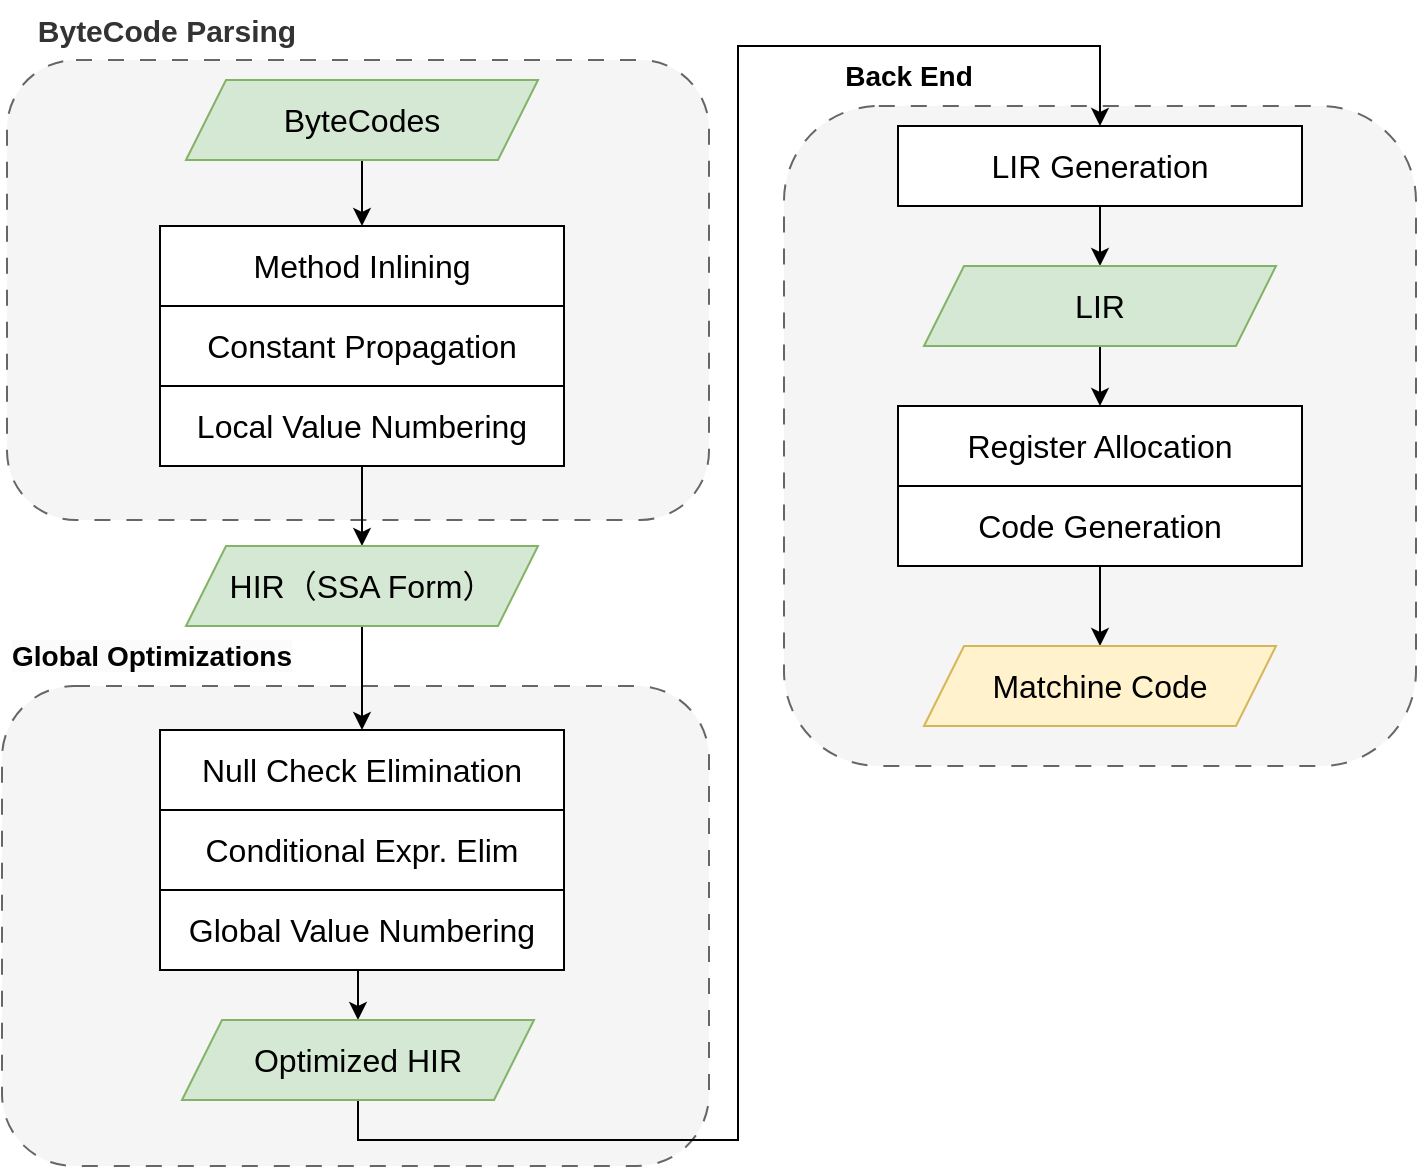 <mxfile version="26.0.16">
  <diagram name="Page-1" id="eACKEmgRbB43WLNYdqzP">
    <mxGraphModel dx="1678" dy="2057" grid="1" gridSize="10" guides="1" tooltips="1" connect="1" arrows="1" fold="1" page="1" pageScale="1" pageWidth="827" pageHeight="1169" math="0" shadow="0">
      <root>
        <mxCell id="0" />
        <mxCell id="1" parent="0" />
        <mxCell id="ay_-qDLqmh8nNOyMTvKw-12" value="" style="rounded=1;whiteSpace=wrap;html=1;align=left;verticalAlign=top;spacing=10;fillColor=#f5f5f5;strokeColor=#666666;fontColor=#333333;dashed=1;dashPattern=8 8;" vertex="1" parent="1">
          <mxGeometry x="483" y="-1020" width="316" height="330" as="geometry" />
        </mxCell>
        <mxCell id="ay_-qDLqmh8nNOyMTvKw-3" value="" style="rounded=1;whiteSpace=wrap;html=1;align=left;verticalAlign=top;spacing=10;fillColor=#f5f5f5;strokeColor=#666666;fontColor=#333333;dashed=1;dashPattern=8 8;" vertex="1" parent="1">
          <mxGeometry x="92" y="-730" width="353.5" height="240" as="geometry" />
        </mxCell>
        <mxCell id="L_D8-ZDLaAEp5K7gtA02-8" value="" style="rounded=1;whiteSpace=wrap;html=1;align=left;verticalAlign=top;spacing=10;fillColor=#f5f5f5;strokeColor=#666666;fontColor=#333333;dashed=1;dashPattern=8 8;" parent="1" vertex="1">
          <mxGeometry x="94.5" y="-1043" width="351" height="230" as="geometry" />
        </mxCell>
        <mxCell id="L_D8-ZDLaAEp5K7gtA02-21" style="edgeStyle=orthogonalEdgeStyle;rounded=0;orthogonalLoop=1;jettySize=auto;html=1;exitX=0.5;exitY=1;exitDx=0;exitDy=0;entryX=0.5;entryY=0;entryDx=0;entryDy=0;" parent="1" source="L_D8-ZDLaAEp5K7gtA02-3" target="L_D8-ZDLaAEp5K7gtA02-4" edge="1">
          <mxGeometry relative="1" as="geometry" />
        </mxCell>
        <mxCell id="L_D8-ZDLaAEp5K7gtA02-3" value="&lt;font style=&quot;font-size: 16px;&quot;&gt;ByteCodes&lt;/font&gt;" style="shape=parallelogram;perimeter=parallelogramPerimeter;whiteSpace=wrap;html=1;fixedSize=1;fillColor=#d5e8d4;strokeColor=#82b366;" parent="1" vertex="1">
          <mxGeometry x="184" y="-1033" width="176" height="40" as="geometry" />
        </mxCell>
        <mxCell id="L_D8-ZDLaAEp5K7gtA02-4" value="&lt;font style=&quot;font-size: 16px;&quot;&gt;Method Inlining&lt;/font&gt;" style="rounded=0;whiteSpace=wrap;html=1;" parent="1" vertex="1">
          <mxGeometry x="171" y="-960" width="202" height="40" as="geometry" />
        </mxCell>
        <mxCell id="L_D8-ZDLaAEp5K7gtA02-5" value="&lt;font style=&quot;font-size: 16px;&quot;&gt;Constant Propagation&lt;/font&gt;" style="rounded=0;whiteSpace=wrap;html=1;" parent="1" vertex="1">
          <mxGeometry x="171" y="-920" width="202" height="40" as="geometry" />
        </mxCell>
        <mxCell id="L_D8-ZDLaAEp5K7gtA02-22" style="edgeStyle=orthogonalEdgeStyle;rounded=0;orthogonalLoop=1;jettySize=auto;html=1;exitX=0.5;exitY=1;exitDx=0;exitDy=0;entryX=0.5;entryY=0;entryDx=0;entryDy=0;" parent="1" source="L_D8-ZDLaAEp5K7gtA02-6" target="L_D8-ZDLaAEp5K7gtA02-7" edge="1">
          <mxGeometry relative="1" as="geometry" />
        </mxCell>
        <mxCell id="L_D8-ZDLaAEp5K7gtA02-6" value="&lt;font style=&quot;font-size: 16px;&quot;&gt;Local Value Numbering&lt;/font&gt;" style="rounded=0;whiteSpace=wrap;html=1;" parent="1" vertex="1">
          <mxGeometry x="171" y="-880" width="202" height="40" as="geometry" />
        </mxCell>
        <mxCell id="ay_-qDLqmh8nNOyMTvKw-7" style="edgeStyle=orthogonalEdgeStyle;rounded=0;orthogonalLoop=1;jettySize=auto;html=1;exitX=0.5;exitY=1;exitDx=0;exitDy=0;entryX=0.5;entryY=0;entryDx=0;entryDy=0;" edge="1" parent="1" source="L_D8-ZDLaAEp5K7gtA02-7" target="L_D8-ZDLaAEp5K7gtA02-10">
          <mxGeometry relative="1" as="geometry" />
        </mxCell>
        <mxCell id="L_D8-ZDLaAEp5K7gtA02-7" value="&lt;font style=&quot;font-size: 16px;&quot;&gt;HIR（SSA Form）&lt;/font&gt;" style="shape=parallelogram;perimeter=parallelogramPerimeter;whiteSpace=wrap;html=1;fixedSize=1;fillColor=#d5e8d4;strokeColor=#82b366;" parent="1" vertex="1">
          <mxGeometry x="184" y="-800" width="176" height="40" as="geometry" />
        </mxCell>
        <mxCell id="L_D8-ZDLaAEp5K7gtA02-10" value="&lt;font style=&quot;font-size: 16px;&quot;&gt;Null Check Elimination&lt;/font&gt;" style="rounded=0;whiteSpace=wrap;html=1;" parent="1" vertex="1">
          <mxGeometry x="171" y="-708" width="202" height="40" as="geometry" />
        </mxCell>
        <mxCell id="L_D8-ZDLaAEp5K7gtA02-11" value="&lt;font style=&quot;font-size: 16px;&quot;&gt;Conditional Expr. Elim&lt;/font&gt;" style="rounded=0;whiteSpace=wrap;html=1;" parent="1" vertex="1">
          <mxGeometry x="171" y="-668" width="202" height="40" as="geometry" />
        </mxCell>
        <mxCell id="L_D8-ZDLaAEp5K7gtA02-24" style="edgeStyle=orthogonalEdgeStyle;rounded=0;orthogonalLoop=1;jettySize=auto;html=1;exitX=0.5;exitY=1;exitDx=0;exitDy=0;entryX=0.5;entryY=0;entryDx=0;entryDy=0;" parent="1" source="L_D8-ZDLaAEp5K7gtA02-12" target="L_D8-ZDLaAEp5K7gtA02-13" edge="1">
          <mxGeometry relative="1" as="geometry" />
        </mxCell>
        <mxCell id="L_D8-ZDLaAEp5K7gtA02-12" value="&lt;font style=&quot;font-size: 16px;&quot;&gt;Global Value Numbering&lt;/font&gt;" style="rounded=0;whiteSpace=wrap;html=1;" parent="1" vertex="1">
          <mxGeometry x="171" y="-628" width="202" height="40" as="geometry" />
        </mxCell>
        <mxCell id="ay_-qDLqmh8nNOyMTvKw-11" style="edgeStyle=orthogonalEdgeStyle;rounded=0;orthogonalLoop=1;jettySize=auto;html=1;exitX=0.5;exitY=1;exitDx=0;exitDy=0;entryX=0.5;entryY=0;entryDx=0;entryDy=0;" edge="1" parent="1" source="L_D8-ZDLaAEp5K7gtA02-13" target="L_D8-ZDLaAEp5K7gtA02-14">
          <mxGeometry relative="1" as="geometry">
            <Array as="points">
              <mxPoint x="270" y="-503" />
              <mxPoint x="460" y="-503" />
              <mxPoint x="460" y="-1050" />
              <mxPoint x="641" y="-1050" />
            </Array>
          </mxGeometry>
        </mxCell>
        <mxCell id="L_D8-ZDLaAEp5K7gtA02-13" value="&lt;font style=&quot;font-size: 16px;&quot;&gt;Optimized HIR&lt;/font&gt;" style="shape=parallelogram;perimeter=parallelogramPerimeter;whiteSpace=wrap;html=1;fixedSize=1;fillColor=#d5e8d4;strokeColor=#82b366;" parent="1" vertex="1">
          <mxGeometry x="182" y="-563" width="176" height="40" as="geometry" />
        </mxCell>
        <mxCell id="L_D8-ZDLaAEp5K7gtA02-28" style="edgeStyle=orthogonalEdgeStyle;rounded=0;orthogonalLoop=1;jettySize=auto;html=1;exitX=0.5;exitY=1;exitDx=0;exitDy=0;entryX=0.5;entryY=0;entryDx=0;entryDy=0;" parent="1" source="L_D8-ZDLaAEp5K7gtA02-14" target="L_D8-ZDLaAEp5K7gtA02-16" edge="1">
          <mxGeometry relative="1" as="geometry" />
        </mxCell>
        <mxCell id="L_D8-ZDLaAEp5K7gtA02-14" value="&lt;font style=&quot;font-size: 16px;&quot;&gt;LIR Generation&lt;/font&gt;" style="rounded=0;whiteSpace=wrap;html=1;" parent="1" vertex="1">
          <mxGeometry x="540" y="-1010" width="202" height="40" as="geometry" />
        </mxCell>
        <mxCell id="L_D8-ZDLaAEp5K7gtA02-29" style="edgeStyle=orthogonalEdgeStyle;rounded=0;orthogonalLoop=1;jettySize=auto;html=1;exitX=0.5;exitY=1;exitDx=0;exitDy=0;entryX=0.5;entryY=0;entryDx=0;entryDy=0;" parent="1" source="L_D8-ZDLaAEp5K7gtA02-16" target="L_D8-ZDLaAEp5K7gtA02-17" edge="1">
          <mxGeometry relative="1" as="geometry" />
        </mxCell>
        <mxCell id="L_D8-ZDLaAEp5K7gtA02-16" value="&lt;font style=&quot;font-size: 16px;&quot;&gt;LIR&lt;/font&gt;" style="shape=parallelogram;perimeter=parallelogramPerimeter;whiteSpace=wrap;html=1;fixedSize=1;fillColor=#d5e8d4;strokeColor=#82b366;" parent="1" vertex="1">
          <mxGeometry x="553" y="-940" width="176" height="40" as="geometry" />
        </mxCell>
        <mxCell id="L_D8-ZDLaAEp5K7gtA02-17" value="&lt;font style=&quot;font-size: 16px;&quot;&gt;Register Allocation&lt;/font&gt;" style="rounded=0;whiteSpace=wrap;html=1;" parent="1" vertex="1">
          <mxGeometry x="540" y="-870" width="202" height="40" as="geometry" />
        </mxCell>
        <mxCell id="L_D8-ZDLaAEp5K7gtA02-30" style="edgeStyle=orthogonalEdgeStyle;rounded=0;orthogonalLoop=1;jettySize=auto;html=1;exitX=0.5;exitY=1;exitDx=0;exitDy=0;entryX=0.5;entryY=0;entryDx=0;entryDy=0;" parent="1" source="L_D8-ZDLaAEp5K7gtA02-18" target="L_D8-ZDLaAEp5K7gtA02-19" edge="1">
          <mxGeometry relative="1" as="geometry" />
        </mxCell>
        <mxCell id="L_D8-ZDLaAEp5K7gtA02-18" value="&lt;font style=&quot;font-size: 16px;&quot;&gt;Code&amp;nbsp;&lt;/font&gt;&lt;span style=&quot;font-size: 16px;&quot;&gt;Generation&lt;/span&gt;" style="rounded=0;whiteSpace=wrap;html=1;" parent="1" vertex="1">
          <mxGeometry x="540" y="-830" width="202" height="40" as="geometry" />
        </mxCell>
        <mxCell id="L_D8-ZDLaAEp5K7gtA02-19" value="&lt;font style=&quot;font-size: 16px;&quot;&gt;Matchine Code&lt;/font&gt;" style="shape=parallelogram;perimeter=parallelogramPerimeter;whiteSpace=wrap;html=1;fixedSize=1;fillColor=#fff2cc;strokeColor=#d6b656;" parent="1" vertex="1">
          <mxGeometry x="553" y="-750" width="176" height="40" as="geometry" />
        </mxCell>
        <mxCell id="ay_-qDLqmh8nNOyMTvKw-1" value="&lt;font style=&quot;font-size: 15px;&quot;&gt;&lt;font style=&quot;color: rgb(51, 51, 51); text-align: left; text-wrap-mode: wrap;&quot;&gt;ByteCode&amp;nbsp;&lt;/font&gt;&lt;span style=&quot;color: light-dark(rgb(51, 51, 51), rgb(193, 193, 193)); text-align: left; text-wrap-mode: wrap; background-color: transparent;&quot;&gt;Parsing&lt;/span&gt;&lt;/font&gt;" style="text;html=1;align=center;verticalAlign=middle;resizable=0;points=[];autosize=1;strokeColor=none;fillColor=none;fontSize=14;fontStyle=1" vertex="1" parent="1">
          <mxGeometry x="104" y="-1073" width="140" height="30" as="geometry" />
        </mxCell>
        <mxCell id="ay_-qDLqmh8nNOyMTvKw-2" value="&lt;span&gt;&lt;span&gt;&lt;font style=&quot;forced-color-adjust: none; color: rgb(0, 0, 0); font-family: Helvetica; font-style: normal; font-variant-ligatures: normal; font-variant-caps: normal; letter-spacing: normal; orphans: 2; text-align: left; text-indent: 0px; text-transform: none; widows: 2; word-spacing: 0px; -webkit-text-stroke-width: 0px; white-space: normal; background-color: rgb(251, 251, 251); text-decoration-thickness: initial; text-decoration-style: initial; text-decoration-color: initial;&quot;&gt;&lt;span style=&quot;forced-color-adjust: none;&quot;&gt;Global&amp;nbsp;&lt;/span&gt;&lt;/font&gt;&lt;span style=&quot;background-color: light-dark(rgb(251, 251, 251), rgb(21, 21, 21)); color: light-dark(rgb(0, 0, 0), rgb(237, 237, 237));&quot;&gt;Optimizations&lt;/span&gt;&lt;/span&gt;&lt;/span&gt;" style="text;whiteSpace=wrap;html=1;fontStyle=1;fontSize=14;" vertex="1" parent="1">
          <mxGeometry x="95.25" y="-760" width="154.75" height="30" as="geometry" />
        </mxCell>
        <mxCell id="ay_-qDLqmh8nNOyMTvKw-10" value="&lt;b&gt;&lt;font style=&quot;font-size: 14px;&quot;&gt;Back&amp;nbsp;End&lt;/font&gt;&lt;/b&gt;" style="text;html=1;align=center;verticalAlign=middle;resizable=0;points=[];autosize=1;strokeColor=none;fillColor=none;" vertex="1" parent="1">
          <mxGeometry x="500" y="-1050" width="90" height="30" as="geometry" />
        </mxCell>
      </root>
    </mxGraphModel>
  </diagram>
</mxfile>
